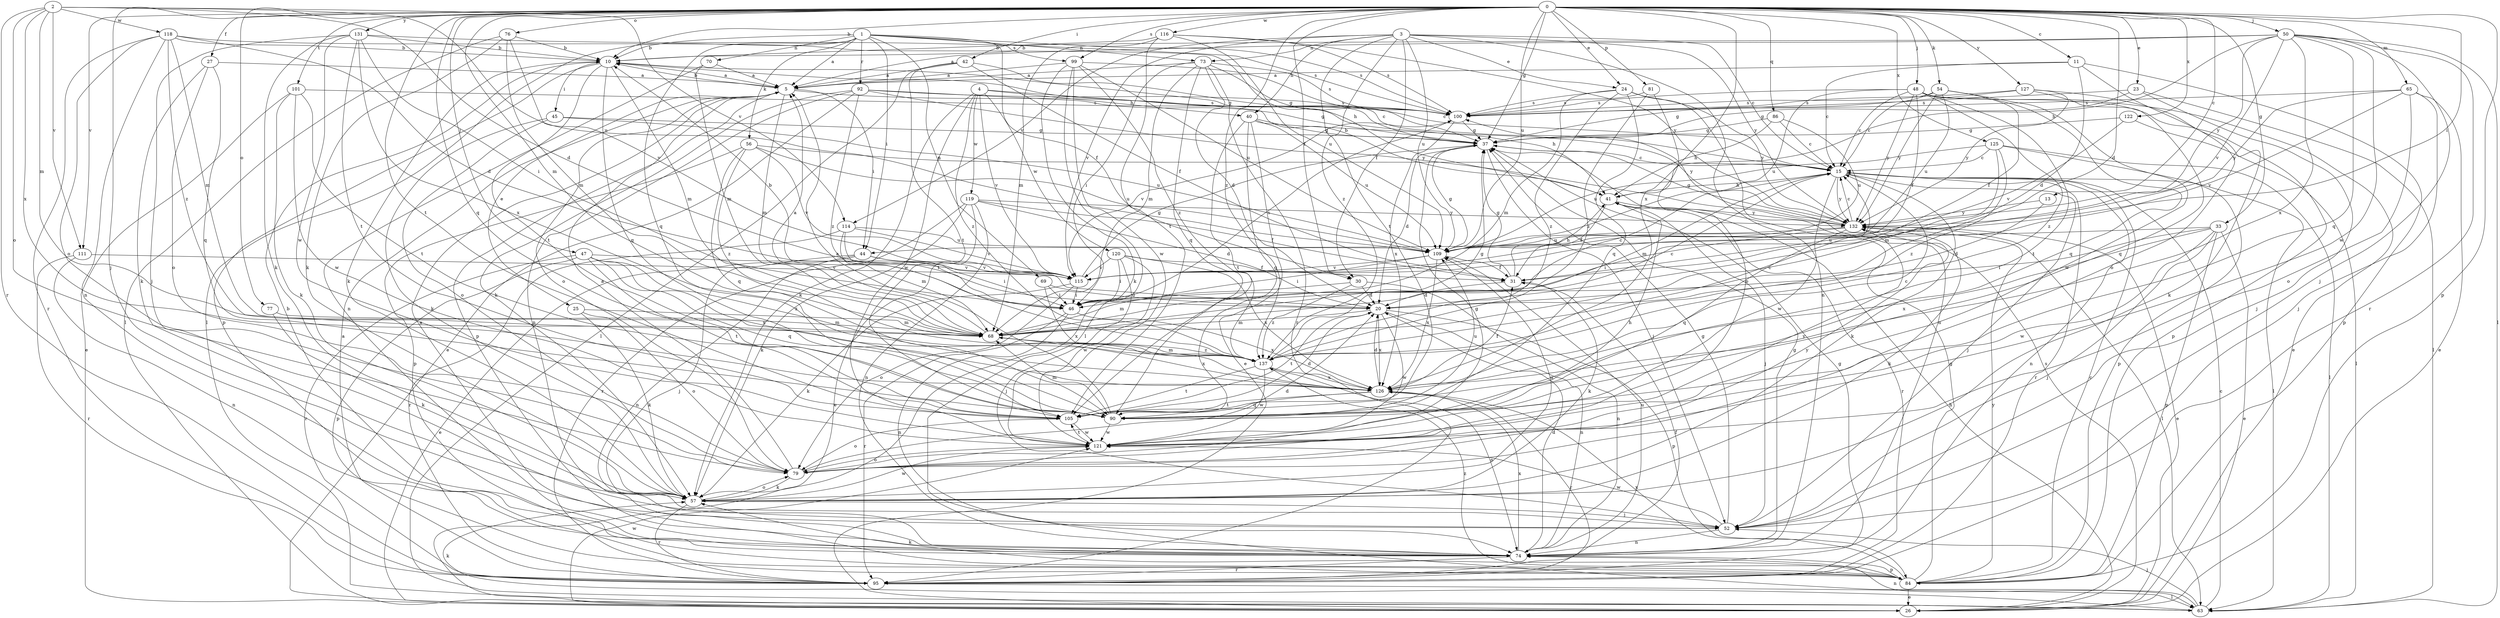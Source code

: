 strict digraph  {
0;
1;
2;
3;
4;
5;
10;
11;
13;
15;
20;
23;
24;
25;
26;
27;
30;
31;
33;
37;
40;
41;
42;
44;
45;
46;
47;
48;
50;
52;
54;
56;
57;
63;
65;
68;
69;
70;
73;
74;
76;
77;
79;
81;
84;
86;
90;
92;
95;
99;
100;
101;
105;
109;
111;
114;
115;
116;
118;
119;
120;
121;
122;
125;
126;
127;
131;
132;
137;
0 -> 10  [label=b];
0 -> 11  [label=c];
0 -> 13  [label=c];
0 -> 20  [label=d];
0 -> 23  [label=e];
0 -> 24  [label=e];
0 -> 27  [label=f];
0 -> 30  [label=f];
0 -> 33  [label=g];
0 -> 37  [label=g];
0 -> 42  [label=i];
0 -> 44  [label=i];
0 -> 47  [label=j];
0 -> 48  [label=j];
0 -> 50  [label=j];
0 -> 52  [label=j];
0 -> 54  [label=k];
0 -> 65  [label=m];
0 -> 68  [label=m];
0 -> 76  [label=o];
0 -> 77  [label=o];
0 -> 81  [label=p];
0 -> 84  [label=p];
0 -> 86  [label=q];
0 -> 90  [label=q];
0 -> 99  [label=s];
0 -> 101  [label=t];
0 -> 105  [label=t];
0 -> 109  [label=u];
0 -> 111  [label=v];
0 -> 116  [label=w];
0 -> 122  [label=x];
0 -> 125  [label=x];
0 -> 126  [label=x];
0 -> 127  [label=y];
0 -> 131  [label=y];
0 -> 137  [label=z];
1 -> 5  [label=a];
1 -> 10  [label=b];
1 -> 30  [label=f];
1 -> 44  [label=i];
1 -> 56  [label=k];
1 -> 63  [label=l];
1 -> 69  [label=n];
1 -> 70  [label=n];
1 -> 73  [label=n];
1 -> 90  [label=q];
1 -> 92  [label=r];
1 -> 99  [label=s];
1 -> 100  [label=s];
2 -> 20  [label=d];
2 -> 68  [label=m];
2 -> 79  [label=o];
2 -> 95  [label=r];
2 -> 109  [label=u];
2 -> 111  [label=v];
2 -> 114  [label=v];
2 -> 118  [label=w];
2 -> 126  [label=x];
3 -> 15  [label=c];
3 -> 24  [label=e];
3 -> 30  [label=f];
3 -> 40  [label=h];
3 -> 73  [label=n];
3 -> 74  [label=n];
3 -> 105  [label=t];
3 -> 109  [label=u];
3 -> 114  [label=v];
3 -> 115  [label=v];
3 -> 132  [label=y];
3 -> 137  [label=z];
4 -> 40  [label=h];
4 -> 41  [label=h];
4 -> 57  [label=k];
4 -> 115  [label=v];
4 -> 119  [label=w];
4 -> 120  [label=w];
4 -> 121  [label=w];
4 -> 137  [label=z];
5 -> 10  [label=b];
5 -> 25  [label=e];
5 -> 44  [label=i];
5 -> 68  [label=m];
5 -> 79  [label=o];
5 -> 84  [label=p];
5 -> 100  [label=s];
10 -> 5  [label=a];
10 -> 37  [label=g];
10 -> 45  [label=i];
10 -> 57  [label=k];
10 -> 68  [label=m];
10 -> 84  [label=p];
10 -> 90  [label=q];
10 -> 105  [label=t];
11 -> 5  [label=a];
11 -> 15  [label=c];
11 -> 20  [label=d];
11 -> 79  [label=o];
11 -> 84  [label=p];
13 -> 20  [label=d];
13 -> 132  [label=y];
15 -> 41  [label=h];
15 -> 52  [label=j];
15 -> 57  [label=k];
15 -> 63  [label=l];
15 -> 68  [label=m];
15 -> 74  [label=n];
15 -> 95  [label=r];
15 -> 121  [label=w];
15 -> 132  [label=y];
20 -> 68  [label=m];
20 -> 74  [label=n];
20 -> 84  [label=p];
20 -> 105  [label=t];
20 -> 121  [label=w];
20 -> 126  [label=x];
23 -> 37  [label=g];
23 -> 52  [label=j];
23 -> 63  [label=l];
23 -> 100  [label=s];
24 -> 68  [label=m];
24 -> 74  [label=n];
24 -> 90  [label=q];
24 -> 100  [label=s];
24 -> 132  [label=y];
24 -> 137  [label=z];
25 -> 57  [label=k];
25 -> 68  [label=m];
25 -> 79  [label=o];
26 -> 41  [label=h];
26 -> 100  [label=s];
26 -> 121  [label=w];
27 -> 5  [label=a];
27 -> 57  [label=k];
27 -> 79  [label=o];
27 -> 90  [label=q];
30 -> 20  [label=d];
30 -> 68  [label=m];
30 -> 74  [label=n];
30 -> 137  [label=z];
31 -> 20  [label=d];
31 -> 37  [label=g];
31 -> 41  [label=h];
31 -> 57  [label=k];
33 -> 26  [label=e];
33 -> 46  [label=i];
33 -> 52  [label=j];
33 -> 84  [label=p];
33 -> 109  [label=u];
33 -> 121  [label=w];
33 -> 126  [label=x];
37 -> 15  [label=c];
37 -> 20  [label=d];
37 -> 52  [label=j];
40 -> 26  [label=e];
40 -> 37  [label=g];
40 -> 90  [label=q];
40 -> 105  [label=t];
40 -> 109  [label=u];
40 -> 132  [label=y];
41 -> 10  [label=b];
41 -> 31  [label=f];
41 -> 52  [label=j];
41 -> 95  [label=r];
41 -> 132  [label=y];
42 -> 5  [label=a];
42 -> 15  [label=c];
42 -> 31  [label=f];
42 -> 63  [label=l];
42 -> 105  [label=t];
44 -> 26  [label=e];
44 -> 46  [label=i];
44 -> 52  [label=j];
44 -> 74  [label=n];
44 -> 115  [label=v];
45 -> 37  [label=g];
45 -> 57  [label=k];
45 -> 79  [label=o];
45 -> 109  [label=u];
46 -> 10  [label=b];
46 -> 15  [label=c];
46 -> 74  [label=n];
46 -> 95  [label=r];
46 -> 100  [label=s];
46 -> 126  [label=x];
47 -> 84  [label=p];
47 -> 90  [label=q];
47 -> 95  [label=r];
47 -> 105  [label=t];
47 -> 115  [label=v];
47 -> 126  [label=x];
47 -> 137  [label=z];
48 -> 15  [label=c];
48 -> 26  [label=e];
48 -> 31  [label=f];
48 -> 84  [label=p];
48 -> 90  [label=q];
48 -> 100  [label=s];
48 -> 105  [label=t];
48 -> 109  [label=u];
48 -> 132  [label=y];
48 -> 137  [label=z];
50 -> 5  [label=a];
50 -> 10  [label=b];
50 -> 41  [label=h];
50 -> 52  [label=j];
50 -> 63  [label=l];
50 -> 90  [label=q];
50 -> 95  [label=r];
50 -> 115  [label=v];
50 -> 121  [label=w];
50 -> 126  [label=x];
50 -> 132  [label=y];
52 -> 37  [label=g];
52 -> 74  [label=n];
52 -> 121  [label=w];
54 -> 15  [label=c];
54 -> 31  [label=f];
54 -> 100  [label=s];
54 -> 109  [label=u];
54 -> 121  [label=w];
54 -> 132  [label=y];
56 -> 15  [label=c];
56 -> 84  [label=p];
56 -> 90  [label=q];
56 -> 109  [label=u];
56 -> 115  [label=v];
56 -> 137  [label=z];
57 -> 52  [label=j];
57 -> 79  [label=o];
57 -> 95  [label=r];
57 -> 109  [label=u];
57 -> 121  [label=w];
63 -> 15  [label=c];
63 -> 52  [label=j];
63 -> 57  [label=k];
63 -> 74  [label=n];
65 -> 26  [label=e];
65 -> 52  [label=j];
65 -> 79  [label=o];
65 -> 100  [label=s];
65 -> 115  [label=v];
65 -> 132  [label=y];
68 -> 5  [label=a];
68 -> 15  [label=c];
68 -> 126  [label=x];
68 -> 137  [label=z];
69 -> 20  [label=d];
69 -> 46  [label=i];
69 -> 126  [label=x];
70 -> 5  [label=a];
70 -> 68  [label=m];
70 -> 74  [label=n];
73 -> 5  [label=a];
73 -> 20  [label=d];
73 -> 37  [label=g];
73 -> 46  [label=i];
73 -> 68  [label=m];
73 -> 90  [label=q];
73 -> 95  [label=r];
73 -> 100  [label=s];
74 -> 5  [label=a];
74 -> 10  [label=b];
74 -> 20  [label=d];
74 -> 37  [label=g];
74 -> 84  [label=p];
74 -> 95  [label=r];
74 -> 109  [label=u];
74 -> 126  [label=x];
76 -> 10  [label=b];
76 -> 57  [label=k];
76 -> 63  [label=l];
76 -> 68  [label=m];
76 -> 115  [label=v];
77 -> 57  [label=k];
77 -> 68  [label=m];
79 -> 5  [label=a];
79 -> 20  [label=d];
79 -> 37  [label=g];
79 -> 57  [label=k];
79 -> 132  [label=y];
81 -> 79  [label=o];
81 -> 100  [label=s];
81 -> 137  [label=z];
84 -> 15  [label=c];
84 -> 26  [label=e];
84 -> 37  [label=g];
84 -> 57  [label=k];
84 -> 126  [label=x];
84 -> 132  [label=y];
84 -> 137  [label=z];
86 -> 15  [label=c];
86 -> 37  [label=g];
86 -> 41  [label=h];
86 -> 109  [label=u];
90 -> 5  [label=a];
90 -> 68  [label=m];
90 -> 109  [label=u];
90 -> 121  [label=w];
92 -> 26  [label=e];
92 -> 37  [label=g];
92 -> 57  [label=k];
92 -> 74  [label=n];
92 -> 100  [label=s];
92 -> 132  [label=y];
92 -> 137  [label=z];
95 -> 5  [label=a];
95 -> 31  [label=f];
95 -> 37  [label=g];
95 -> 63  [label=l];
99 -> 5  [label=a];
99 -> 15  [label=c];
99 -> 57  [label=k];
99 -> 63  [label=l];
99 -> 109  [label=u];
99 -> 121  [label=w];
99 -> 137  [label=z];
100 -> 37  [label=g];
100 -> 115  [label=v];
100 -> 126  [label=x];
101 -> 26  [label=e];
101 -> 57  [label=k];
101 -> 100  [label=s];
101 -> 105  [label=t];
101 -> 121  [label=w];
105 -> 20  [label=d];
105 -> 79  [label=o];
105 -> 121  [label=w];
109 -> 31  [label=f];
109 -> 37  [label=g];
109 -> 46  [label=i];
109 -> 115  [label=v];
109 -> 126  [label=x];
111 -> 74  [label=n];
111 -> 95  [label=r];
111 -> 115  [label=v];
114 -> 46  [label=i];
114 -> 68  [label=m];
114 -> 95  [label=r];
114 -> 109  [label=u];
114 -> 115  [label=v];
115 -> 37  [label=g];
115 -> 46  [label=i];
115 -> 57  [label=k];
115 -> 79  [label=o];
116 -> 10  [label=b];
116 -> 68  [label=m];
116 -> 100  [label=s];
116 -> 105  [label=t];
116 -> 109  [label=u];
116 -> 132  [label=y];
118 -> 10  [label=b];
118 -> 20  [label=d];
118 -> 41  [label=h];
118 -> 68  [label=m];
118 -> 74  [label=n];
118 -> 79  [label=o];
118 -> 95  [label=r];
118 -> 137  [label=z];
119 -> 20  [label=d];
119 -> 26  [label=e];
119 -> 31  [label=f];
119 -> 57  [label=k];
119 -> 74  [label=n];
119 -> 95  [label=r];
119 -> 132  [label=y];
120 -> 31  [label=f];
120 -> 46  [label=i];
120 -> 52  [label=j];
120 -> 115  [label=v];
120 -> 121  [label=w];
120 -> 126  [label=x];
121 -> 41  [label=h];
121 -> 79  [label=o];
121 -> 105  [label=t];
121 -> 132  [label=y];
122 -> 37  [label=g];
122 -> 63  [label=l];
122 -> 115  [label=v];
125 -> 15  [label=c];
125 -> 63  [label=l];
125 -> 68  [label=m];
125 -> 84  [label=p];
125 -> 109  [label=u];
125 -> 137  [label=z];
126 -> 15  [label=c];
126 -> 20  [label=d];
126 -> 31  [label=f];
126 -> 90  [label=q];
126 -> 95  [label=r];
126 -> 105  [label=t];
127 -> 37  [label=g];
127 -> 57  [label=k];
127 -> 90  [label=q];
127 -> 100  [label=s];
127 -> 132  [label=y];
131 -> 10  [label=b];
131 -> 46  [label=i];
131 -> 52  [label=j];
131 -> 57  [label=k];
131 -> 100  [label=s];
131 -> 105  [label=t];
131 -> 121  [label=w];
131 -> 126  [label=x];
132 -> 15  [label=c];
132 -> 26  [label=e];
132 -> 37  [label=g];
132 -> 46  [label=i];
132 -> 57  [label=k];
132 -> 63  [label=l];
132 -> 90  [label=q];
132 -> 109  [label=u];
137 -> 15  [label=c];
137 -> 37  [label=g];
137 -> 68  [label=m];
137 -> 74  [label=n];
137 -> 105  [label=t];
137 -> 121  [label=w];
137 -> 126  [label=x];
}
